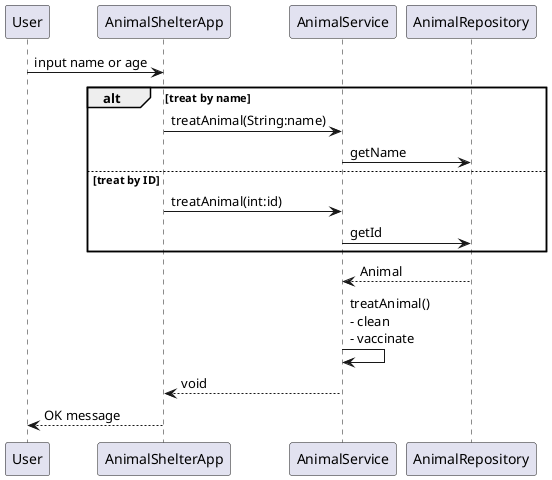 @startuml

User -> AnimalShelterApp : input name or age

alt treat by name
AnimalShelterApp -> AnimalService : treatAnimal(String:name)
AnimalService -> AnimalRepository : getName

else treat by ID
AnimalShelterApp -> AnimalService : treatAnimal(int:id)
AnimalService -> AnimalRepository : getId

end

AnimalService <--AnimalRepository : Animal
AnimalService -> AnimalService : treatAnimal()\n- clean\n- vaccinate

AnimalShelterApp <-- AnimalService : void
User <-- AnimalShelterApp : OK message


@enduml